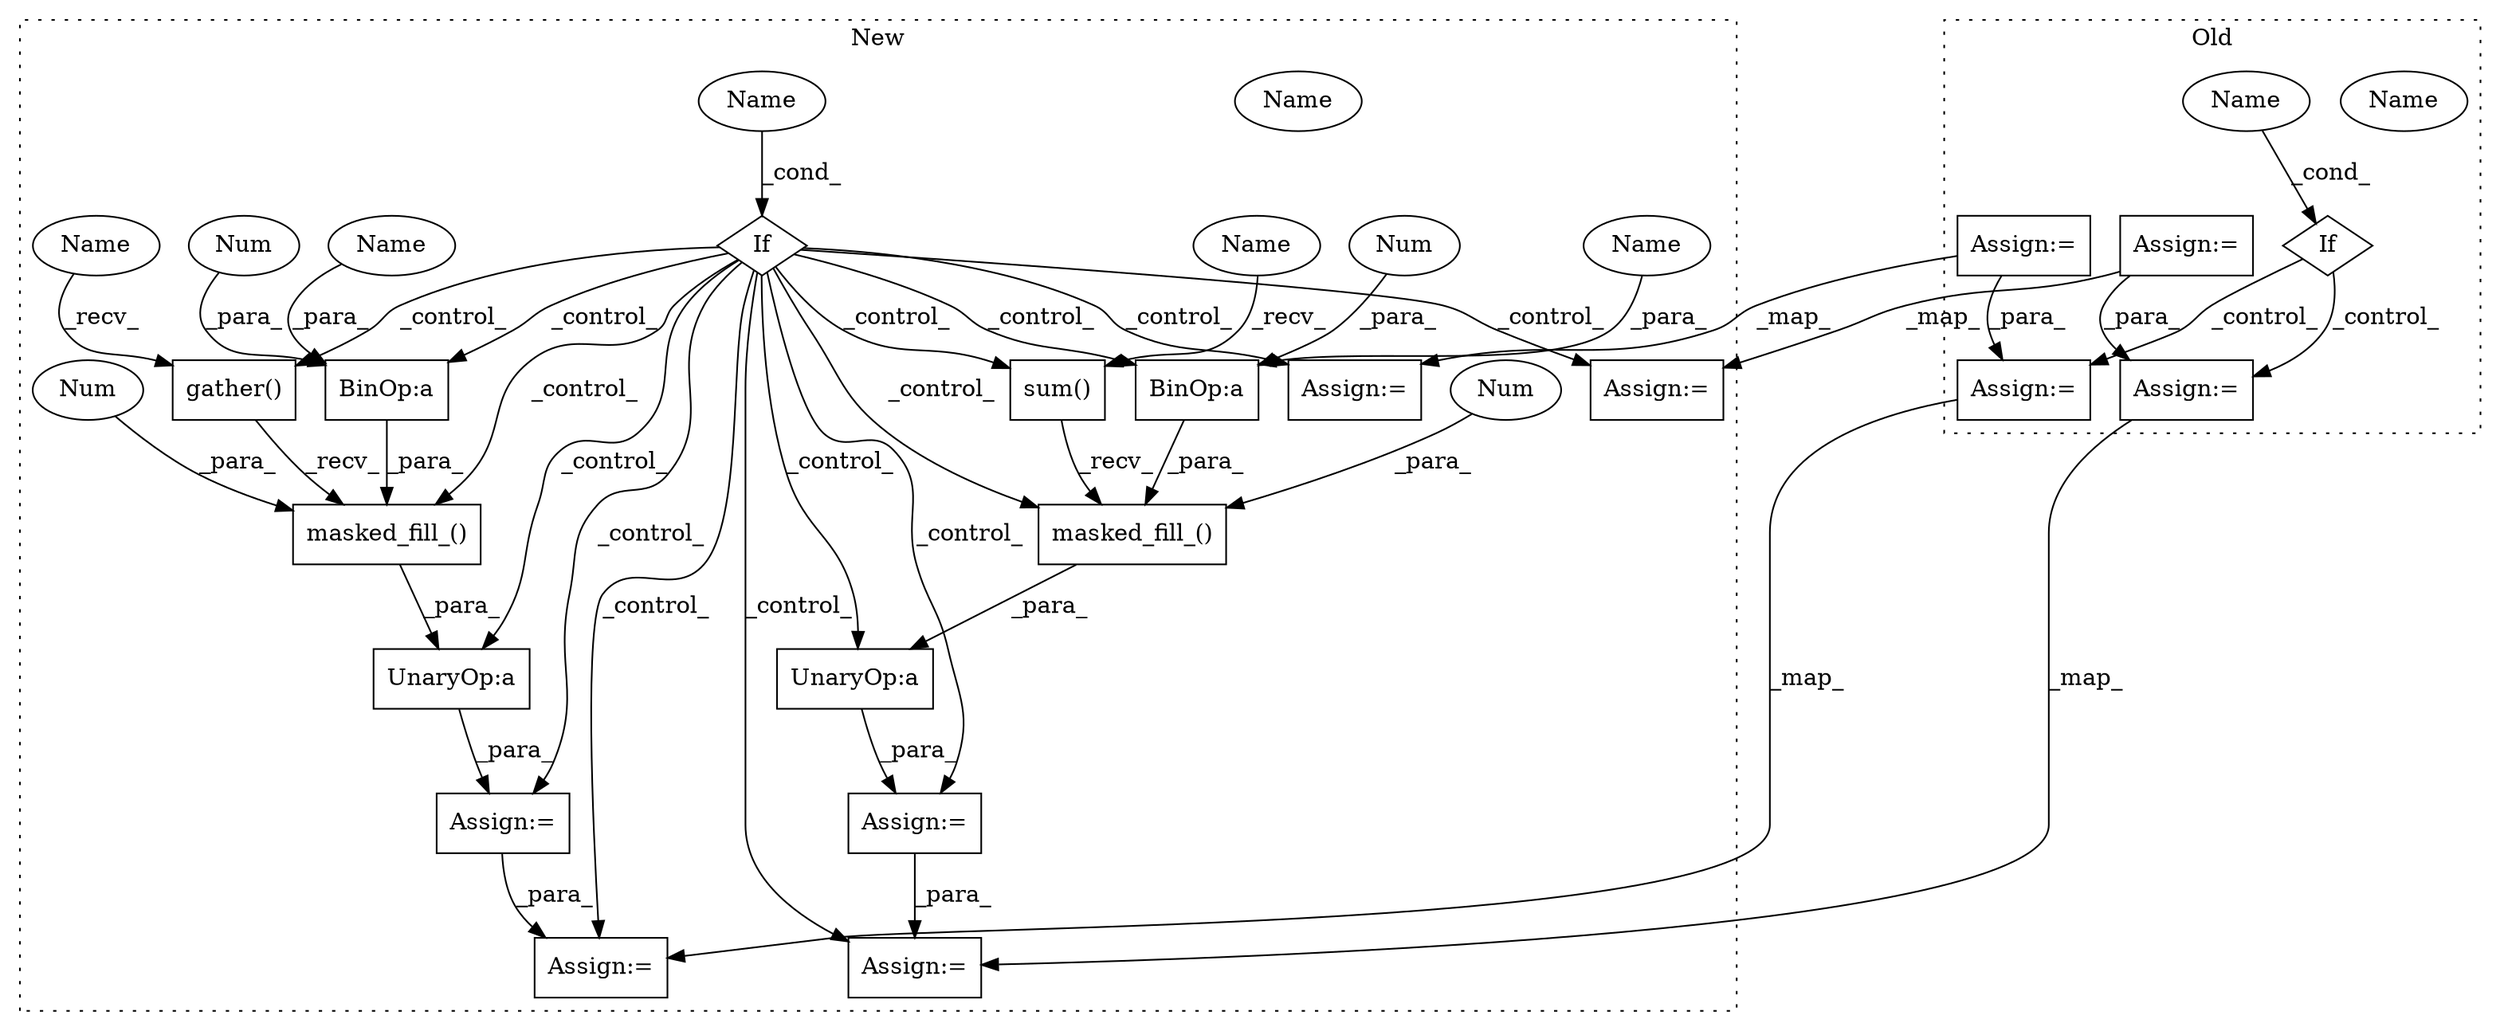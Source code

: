 digraph G {
subgraph cluster0 {
1 [label="If" a="96" s="2294" l="3" shape="diamond"];
14 [label="Name" a="87" s="2297" l="6" shape="ellipse"];
15 [label="Assign:=" a="68" s="2325" l="3" shape="box"];
22 [label="Assign:=" a="68" s="2366" l="3" shape="box"];
23 [label="Assign:=" a="68" s="2162" l="3" shape="box"];
26 [label="Assign:=" a="68" s="2235" l="3" shape="box"];
32 [label="Name" a="87" s="2297" l="6" shape="ellipse"];
label = "Old";
style="dotted";
}
subgraph cluster1 {
2 [label="gather()" a="75" s="2189" l="35" shape="box"];
3 [label="Assign:=" a="68" s="2185" l="3" shape="box"];
4 [label="If" a="96" s="2154" l="3" shape="diamond"];
5 [label="UnaryOp:a" a="61" s="2188" l="72" shape="box"];
6 [label="Assign:=" a="68" s="2322" l="3" shape="box"];
7 [label="BinOp:a" a="82" s="2375" l="1" shape="box"];
8 [label="BinOp:a" a="82" s="2241" l="1" shape="box"];
9 [label="Num" a="76" s="2238" l="3" shape="ellipse"];
10 [label="masked_fill_()" a="75" s="2189,2259" l="49,1" shape="box"];
11 [label="UnaryOp:a" a="61" s="2325" l="69" shape="box"];
12 [label="masked_fill_()" a="75" s="2326,2393" l="46,1" shape="box"];
13 [label="sum()" a="75" s="2326" l="32" shape="box"];
16 [label="Assign:=" a="68" s="2281" l="3" shape="box"];
17 [label="Name" a="87" s="2157" l="6" shape="ellipse"];
18 [label="Num" a="76" s="2372" l="3" shape="ellipse"];
19 [label="Num" a="76" s="2390" l="3" shape="ellipse"];
20 [label="Num" a="76" s="2256" l="3" shape="ellipse"];
21 [label="Assign:=" a="68" s="2418" l="3" shape="box"];
24 [label="Assign:=" a="68" s="2473" l="3" shape="box"];
25 [label="Assign:=" a="68" s="2550" l="3" shape="box"];
27 [label="Name" a="87" s="2242" l="12" shape="ellipse"];
28 [label="Name" a="87" s="2376" l="12" shape="ellipse"];
29 [label="Name" a="87" s="2189" l="6" shape="ellipse"];
30 [label="Name" a="87" s="2326" l="6" shape="ellipse"];
31 [label="Name" a="87" s="2157" l="6" shape="ellipse"];
label = "New";
style="dotted";
}
1 -> 15 [label="_control_"];
1 -> 22 [label="_control_"];
2 -> 10 [label="_recv_"];
3 -> 16 [label="_para_"];
4 -> 8 [label="_control_"];
4 -> 5 [label="_control_"];
4 -> 6 [label="_control_"];
4 -> 7 [label="_control_"];
4 -> 21 [label="_control_"];
4 -> 11 [label="_control_"];
4 -> 3 [label="_control_"];
4 -> 13 [label="_control_"];
4 -> 16 [label="_control_"];
4 -> 2 [label="_control_"];
4 -> 12 [label="_control_"];
4 -> 24 [label="_control_"];
4 -> 10 [label="_control_"];
4 -> 25 [label="_control_"];
5 -> 3 [label="_para_"];
6 -> 21 [label="_para_"];
7 -> 12 [label="_para_"];
8 -> 10 [label="_para_"];
9 -> 8 [label="_para_"];
10 -> 5 [label="_para_"];
11 -> 6 [label="_para_"];
12 -> 11 [label="_para_"];
13 -> 12 [label="_recv_"];
15 -> 16 [label="_map_"];
18 -> 7 [label="_para_"];
19 -> 12 [label="_para_"];
20 -> 10 [label="_para_"];
22 -> 21 [label="_map_"];
23 -> 15 [label="_para_"];
23 -> 24 [label="_map_"];
26 -> 25 [label="_map_"];
26 -> 22 [label="_para_"];
27 -> 8 [label="_para_"];
28 -> 7 [label="_para_"];
29 -> 2 [label="_recv_"];
30 -> 13 [label="_recv_"];
31 -> 4 [label="_cond_"];
32 -> 1 [label="_cond_"];
}